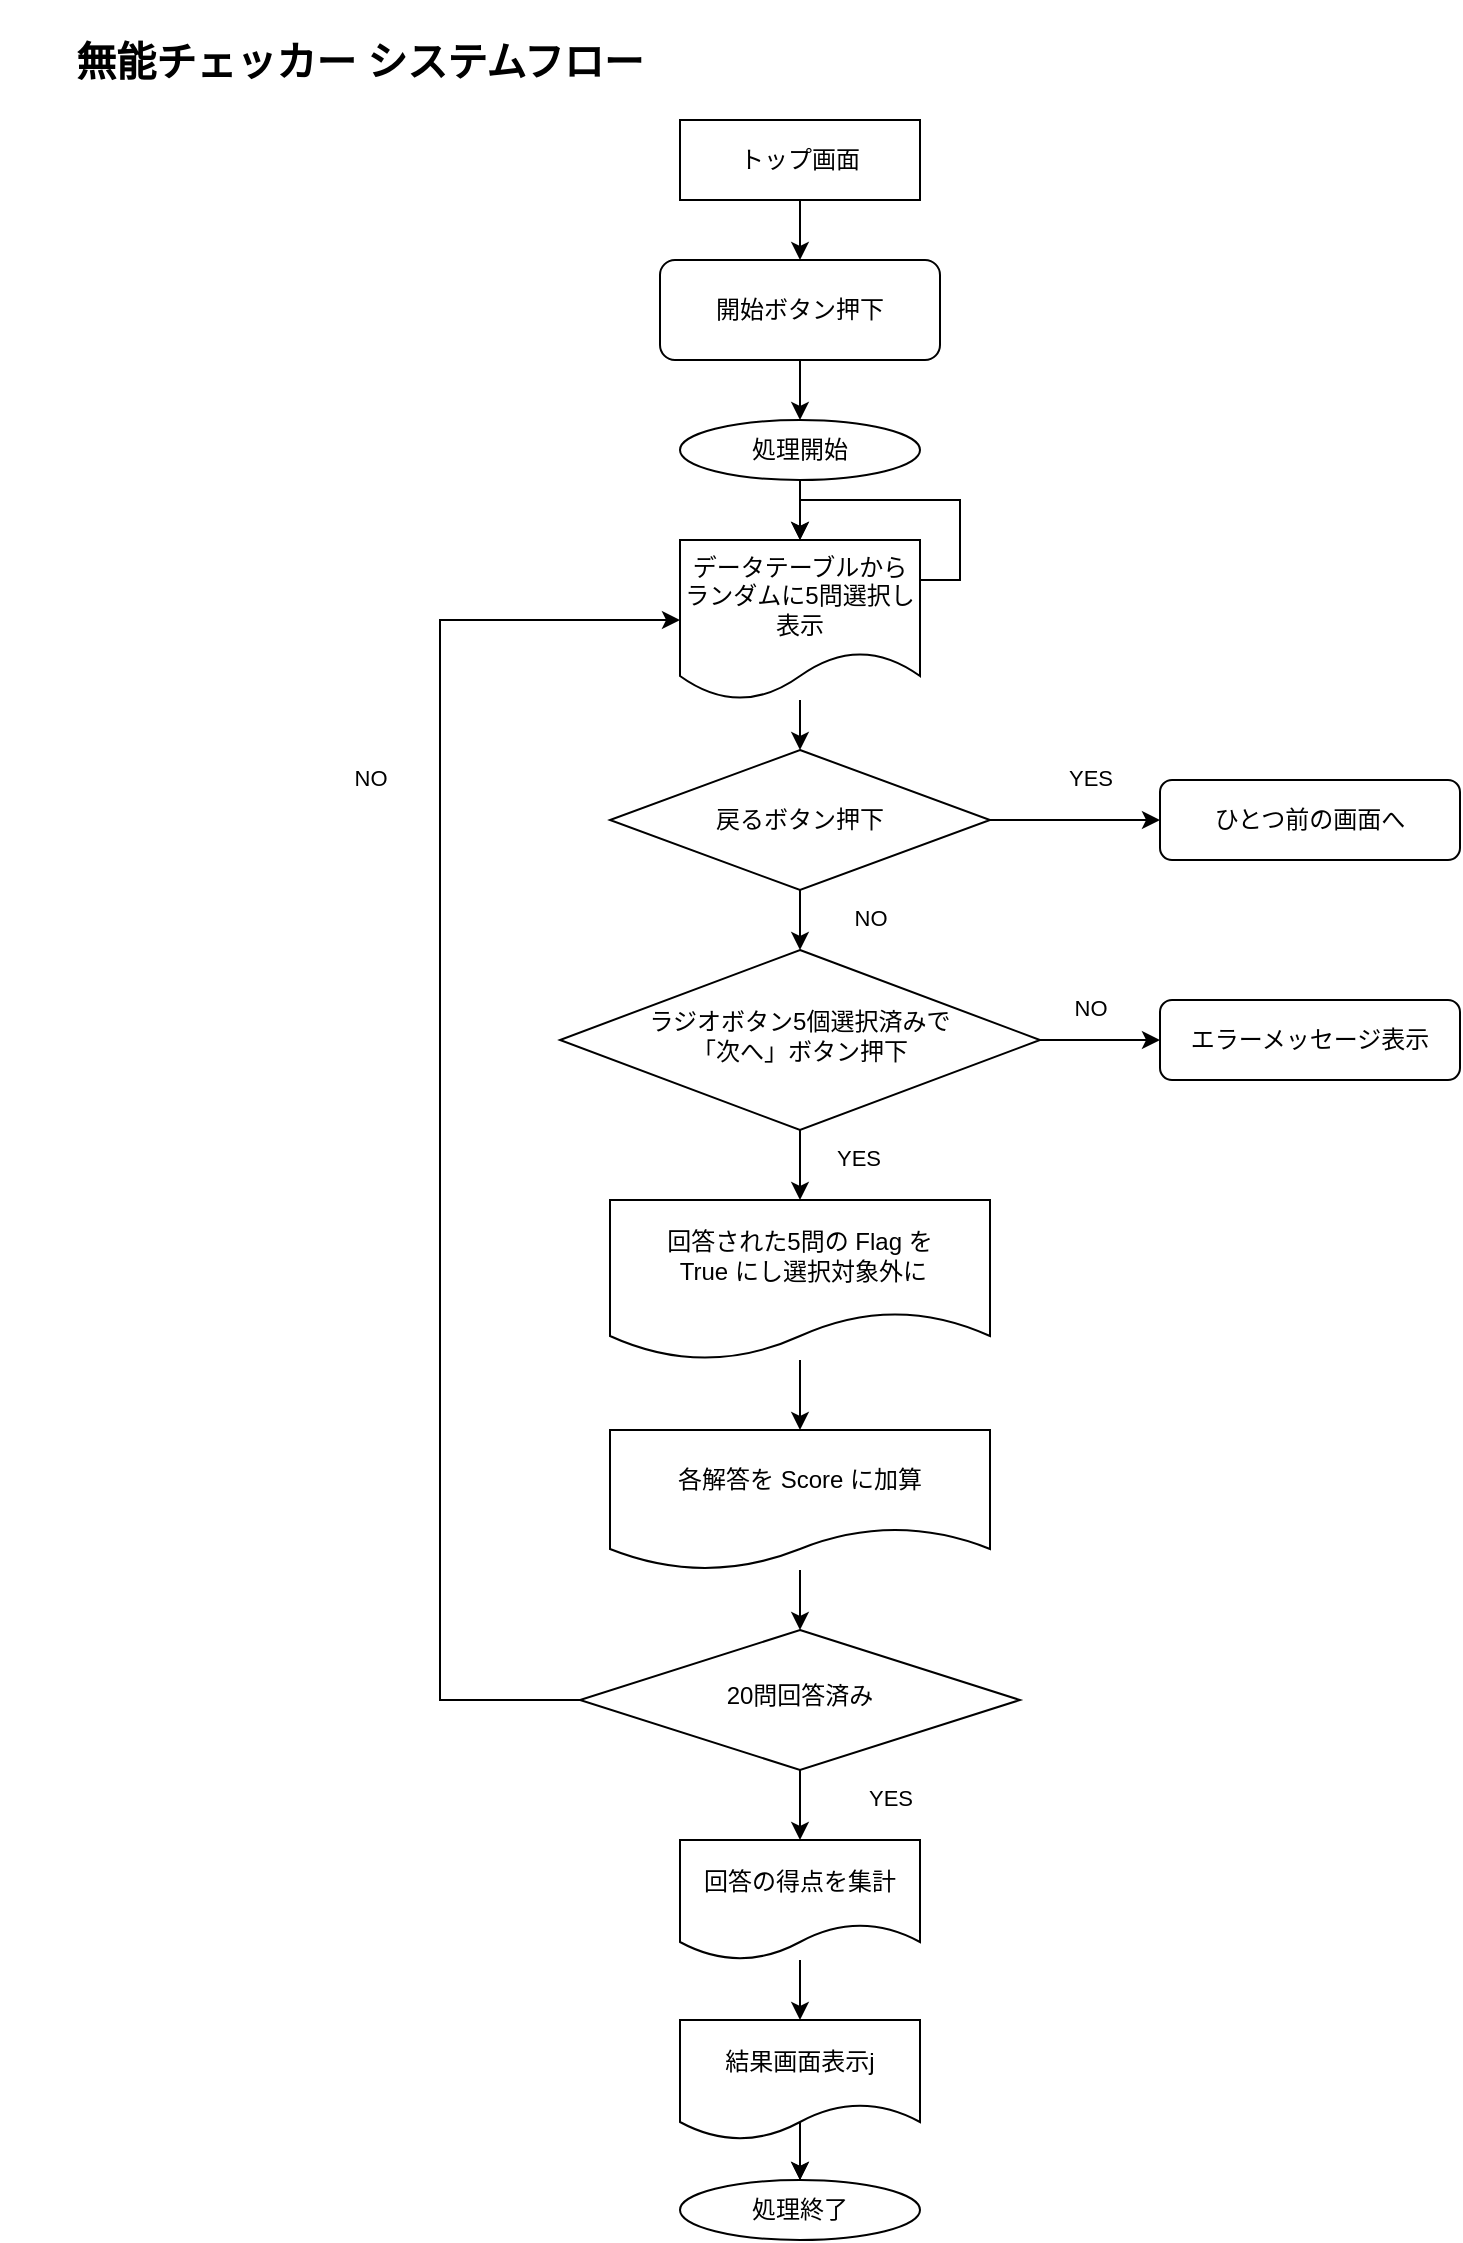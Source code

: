 <mxfile version="21.1.5" type="github">
  <diagram id="C5RBs43oDa-KdzZeNtuy" name="Page-1">
    <mxGraphModel dx="2011" dy="1164" grid="1" gridSize="10" guides="1" tooltips="1" connect="1" arrows="1" fold="1" page="1" pageScale="1" pageWidth="827" pageHeight="1169" math="0" shadow="0">
      <root>
        <mxCell id="WIyWlLk6GJQsqaUBKTNV-0" />
        <mxCell id="WIyWlLk6GJQsqaUBKTNV-1" parent="WIyWlLk6GJQsqaUBKTNV-0" />
        <mxCell id="YKjWRcPBZT_bttjxctFh-34" style="edgeStyle=orthogonalEdgeStyle;rounded=0;orthogonalLoop=1;jettySize=auto;html=1;" edge="1" parent="WIyWlLk6GJQsqaUBKTNV-1" source="WIyWlLk6GJQsqaUBKTNV-3" target="YKjWRcPBZT_bttjxctFh-56">
          <mxGeometry relative="1" as="geometry">
            <mxPoint x="420" y="230" as="targetPoint" />
          </mxGeometry>
        </mxCell>
        <mxCell id="WIyWlLk6GJQsqaUBKTNV-3" value="開始ボタン押下" style="rounded=1;whiteSpace=wrap;html=1;fontSize=12;glass=0;strokeWidth=1;shadow=0;" parent="WIyWlLk6GJQsqaUBKTNV-1" vertex="1">
          <mxGeometry x="350" y="150" width="140" height="50" as="geometry" />
        </mxCell>
        <mxCell id="YKjWRcPBZT_bttjxctFh-21" style="edgeStyle=orthogonalEdgeStyle;rounded=0;orthogonalLoop=1;jettySize=auto;html=1;" edge="1" parent="WIyWlLk6GJQsqaUBKTNV-1" source="WIyWlLk6GJQsqaUBKTNV-10" target="WIyWlLk6GJQsqaUBKTNV-12">
          <mxGeometry relative="1" as="geometry" />
        </mxCell>
        <mxCell id="YKjWRcPBZT_bttjxctFh-57" style="edgeStyle=orthogonalEdgeStyle;rounded=0;orthogonalLoop=1;jettySize=auto;html=1;entryX=0.5;entryY=0;entryDx=0;entryDy=0;" edge="1" parent="WIyWlLk6GJQsqaUBKTNV-1" source="WIyWlLk6GJQsqaUBKTNV-10" target="YKjWRcPBZT_bttjxctFh-40">
          <mxGeometry relative="1" as="geometry" />
        </mxCell>
        <mxCell id="WIyWlLk6GJQsqaUBKTNV-10" value="ラジオボタン5個選択済みで&lt;br&gt;「次へ」ボタン押下" style="rhombus;whiteSpace=wrap;html=1;shadow=0;fontFamily=Helvetica;fontSize=12;align=center;strokeWidth=1;spacing=6;spacingTop=-4;" parent="WIyWlLk6GJQsqaUBKTNV-1" vertex="1">
          <mxGeometry x="300" y="495" width="240" height="90" as="geometry" />
        </mxCell>
        <mxCell id="WIyWlLk6GJQsqaUBKTNV-12" value="エラーメッセージ表示" style="rounded=1;whiteSpace=wrap;html=1;fontSize=12;glass=0;strokeWidth=1;shadow=0;" parent="WIyWlLk6GJQsqaUBKTNV-1" vertex="1">
          <mxGeometry x="600" y="520" width="150" height="40" as="geometry" />
        </mxCell>
        <mxCell id="YKjWRcPBZT_bttjxctFh-22" style="edgeStyle=orthogonalEdgeStyle;rounded=0;orthogonalLoop=1;jettySize=auto;html=1;entryX=0;entryY=0.5;entryDx=0;entryDy=0;exitX=1;exitY=0.5;exitDx=0;exitDy=0;" edge="1" parent="WIyWlLk6GJQsqaUBKTNV-1" source="YKjWRcPBZT_bttjxctFh-9" target="YKjWRcPBZT_bttjxctFh-64">
          <mxGeometry relative="1" as="geometry">
            <mxPoint x="540" y="120" as="targetPoint" />
          </mxGeometry>
        </mxCell>
        <mxCell id="YKjWRcPBZT_bttjxctFh-23" style="edgeStyle=orthogonalEdgeStyle;rounded=0;orthogonalLoop=1;jettySize=auto;html=1;" edge="1" parent="WIyWlLk6GJQsqaUBKTNV-1" source="YKjWRcPBZT_bttjxctFh-9" target="WIyWlLk6GJQsqaUBKTNV-10">
          <mxGeometry relative="1" as="geometry" />
        </mxCell>
        <mxCell id="YKjWRcPBZT_bttjxctFh-9" value="戻るボタン押下" style="rhombus;whiteSpace=wrap;html=1;" vertex="1" parent="WIyWlLk6GJQsqaUBKTNV-1">
          <mxGeometry x="325" y="395" width="190" height="70" as="geometry" />
        </mxCell>
        <mxCell id="YKjWRcPBZT_bttjxctFh-12" style="edgeStyle=orthogonalEdgeStyle;rounded=0;orthogonalLoop=1;jettySize=auto;html=1;entryX=0.5;entryY=0;entryDx=0;entryDy=0;" edge="1" parent="WIyWlLk6GJQsqaUBKTNV-1" source="YKjWRcPBZT_bttjxctFh-11" target="WIyWlLk6GJQsqaUBKTNV-3">
          <mxGeometry relative="1" as="geometry" />
        </mxCell>
        <mxCell id="YKjWRcPBZT_bttjxctFh-11" value="トップ画面" style="rounded=0;whiteSpace=wrap;html=1;" vertex="1" parent="WIyWlLk6GJQsqaUBKTNV-1">
          <mxGeometry x="360" y="80" width="120" height="40" as="geometry" />
        </mxCell>
        <mxCell id="YKjWRcPBZT_bttjxctFh-35" style="edgeStyle=orthogonalEdgeStyle;rounded=0;orthogonalLoop=1;jettySize=auto;html=1;entryX=0.5;entryY=0;entryDx=0;entryDy=0;" edge="1" parent="WIyWlLk6GJQsqaUBKTNV-1" source="YKjWRcPBZT_bttjxctFh-39" target="YKjWRcPBZT_bttjxctFh-9">
          <mxGeometry relative="1" as="geometry">
            <mxPoint x="420" y="330" as="sourcePoint" />
          </mxGeometry>
        </mxCell>
        <mxCell id="YKjWRcPBZT_bttjxctFh-26" value="&lt;font style=&quot;font-size: 11px;&quot;&gt;&lt;span style=&quot;font-weight: normal;&quot;&gt;NO&lt;/span&gt;&lt;br&gt;&lt;/font&gt;" style="text;strokeColor=none;fillColor=none;html=1;fontSize=24;fontStyle=1;verticalAlign=middle;align=center;" vertex="1" parent="WIyWlLk6GJQsqaUBKTNV-1">
          <mxGeometry x="530" y="510" width="70" height="20" as="geometry" />
        </mxCell>
        <mxCell id="YKjWRcPBZT_bttjxctFh-28" style="edgeStyle=orthogonalEdgeStyle;rounded=0;orthogonalLoop=1;jettySize=auto;html=1;entryX=0;entryY=0.5;entryDx=0;entryDy=0;exitX=0;exitY=0.5;exitDx=0;exitDy=0;" edge="1" parent="WIyWlLk6GJQsqaUBKTNV-1" source="YKjWRcPBZT_bttjxctFh-42" target="YKjWRcPBZT_bttjxctFh-39">
          <mxGeometry relative="1" as="geometry">
            <mxPoint x="310" y="765" as="sourcePoint" />
            <mxPoint x="360" y="300" as="targetPoint" />
            <Array as="points">
              <mxPoint x="240" y="870" />
              <mxPoint x="240" y="330" />
            </Array>
          </mxGeometry>
        </mxCell>
        <mxCell id="YKjWRcPBZT_bttjxctFh-29" value="&lt;font style=&quot;font-size: 11px;&quot;&gt;&lt;span style=&quot;font-weight: normal;&quot;&gt;NO&lt;/span&gt;&lt;br&gt;&lt;/font&gt;" style="text;strokeColor=none;fillColor=none;html=1;fontSize=24;fontStyle=1;verticalAlign=middle;align=center;" vertex="1" parent="WIyWlLk6GJQsqaUBKTNV-1">
          <mxGeometry x="170" y="395" width="70" height="20" as="geometry" />
        </mxCell>
        <mxCell id="YKjWRcPBZT_bttjxctFh-32" value="&lt;font style=&quot;font-size: 11px;&quot;&gt;&lt;span style=&quot;font-weight: normal;&quot;&gt;YES&lt;/span&gt;&lt;br&gt;&lt;/font&gt;" style="text;strokeColor=none;fillColor=none;html=1;fontSize=24;fontStyle=1;verticalAlign=middle;align=center;" vertex="1" parent="WIyWlLk6GJQsqaUBKTNV-1">
          <mxGeometry x="430" y="905" width="70" height="20" as="geometry" />
        </mxCell>
        <mxCell id="YKjWRcPBZT_bttjxctFh-60" style="edgeStyle=orthogonalEdgeStyle;rounded=0;orthogonalLoop=1;jettySize=auto;html=1;entryX=0.5;entryY=0;entryDx=0;entryDy=0;" edge="1" parent="WIyWlLk6GJQsqaUBKTNV-1" target="YKjWRcPBZT_bttjxctFh-59">
          <mxGeometry relative="1" as="geometry">
            <mxPoint x="420" y="1080" as="sourcePoint" />
          </mxGeometry>
        </mxCell>
        <mxCell id="YKjWRcPBZT_bttjxctFh-38" value="&lt;b&gt;&lt;font style=&quot;font-size: 20px;&quot;&gt;無能チェッカー システムフロー&lt;/font&gt;&lt;/b&gt;" style="whiteSpace=wrap;html=1;strokeColor=none;opacity=0;" vertex="1" parent="WIyWlLk6GJQsqaUBKTNV-1">
          <mxGeometry x="20" y="20" width="360" height="60" as="geometry" />
        </mxCell>
        <mxCell id="YKjWRcPBZT_bttjxctFh-55" style="edgeStyle=orthogonalEdgeStyle;rounded=0;orthogonalLoop=1;jettySize=auto;html=1;entryX=0.5;entryY=0;entryDx=0;entryDy=0;" edge="1" parent="WIyWlLk6GJQsqaUBKTNV-1" source="YKjWRcPBZT_bttjxctFh-40" target="YKjWRcPBZT_bttjxctFh-52">
          <mxGeometry relative="1" as="geometry" />
        </mxCell>
        <mxCell id="YKjWRcPBZT_bttjxctFh-40" value="回答された5問の Flag を&lt;br&gt;&amp;nbsp;True にし選択対象外に" style="shape=document;whiteSpace=wrap;html=1;boundedLbl=1;" vertex="1" parent="WIyWlLk6GJQsqaUBKTNV-1">
          <mxGeometry x="325" y="620" width="190" height="80" as="geometry" />
        </mxCell>
        <mxCell id="YKjWRcPBZT_bttjxctFh-41" style="edgeStyle=orthogonalEdgeStyle;rounded=0;orthogonalLoop=1;jettySize=auto;html=1;exitX=0.5;exitY=1;exitDx=0;exitDy=0;" edge="1" parent="WIyWlLk6GJQsqaUBKTNV-1" source="YKjWRcPBZT_bttjxctFh-32" target="YKjWRcPBZT_bttjxctFh-32">
          <mxGeometry relative="1" as="geometry" />
        </mxCell>
        <mxCell id="YKjWRcPBZT_bttjxctFh-48" style="edgeStyle=orthogonalEdgeStyle;rounded=0;orthogonalLoop=1;jettySize=auto;html=1;entryX=0.5;entryY=0;entryDx=0;entryDy=0;" edge="1" parent="WIyWlLk6GJQsqaUBKTNV-1" source="YKjWRcPBZT_bttjxctFh-42" target="YKjWRcPBZT_bttjxctFh-43">
          <mxGeometry relative="1" as="geometry" />
        </mxCell>
        <mxCell id="YKjWRcPBZT_bttjxctFh-42" value="20問回答済み" style="rhombus;whiteSpace=wrap;html=1;shadow=0;fontFamily=Helvetica;fontSize=12;align=center;strokeWidth=1;spacing=6;spacingTop=-4;" vertex="1" parent="WIyWlLk6GJQsqaUBKTNV-1">
          <mxGeometry x="310" y="835" width="220" height="70" as="geometry" />
        </mxCell>
        <mxCell id="YKjWRcPBZT_bttjxctFh-69" style="edgeStyle=orthogonalEdgeStyle;rounded=0;orthogonalLoop=1;jettySize=auto;html=1;entryX=0.5;entryY=0;entryDx=0;entryDy=0;" edge="1" parent="WIyWlLk6GJQsqaUBKTNV-1" source="YKjWRcPBZT_bttjxctFh-43" target="YKjWRcPBZT_bttjxctFh-67">
          <mxGeometry relative="1" as="geometry" />
        </mxCell>
        <mxCell id="YKjWRcPBZT_bttjxctFh-43" value="回答の得点を集計" style="shape=document;whiteSpace=wrap;html=1;boundedLbl=1;" vertex="1" parent="WIyWlLk6GJQsqaUBKTNV-1">
          <mxGeometry x="360" y="940" width="120" height="60" as="geometry" />
        </mxCell>
        <mxCell id="YKjWRcPBZT_bttjxctFh-53" value="" style="edgeStyle=orthogonalEdgeStyle;rounded=0;orthogonalLoop=1;jettySize=auto;html=1;entryX=0.5;entryY=0;entryDx=0;entryDy=0;" edge="1" parent="WIyWlLk6GJQsqaUBKTNV-1" target="YKjWRcPBZT_bttjxctFh-52">
          <mxGeometry relative="1" as="geometry">
            <mxPoint x="420" y="750" as="sourcePoint" />
            <mxPoint x="420" y="835" as="targetPoint" />
          </mxGeometry>
        </mxCell>
        <mxCell id="YKjWRcPBZT_bttjxctFh-54" style="edgeStyle=orthogonalEdgeStyle;rounded=0;orthogonalLoop=1;jettySize=auto;html=1;" edge="1" parent="WIyWlLk6GJQsqaUBKTNV-1" source="YKjWRcPBZT_bttjxctFh-52" target="YKjWRcPBZT_bttjxctFh-42">
          <mxGeometry relative="1" as="geometry" />
        </mxCell>
        <mxCell id="YKjWRcPBZT_bttjxctFh-52" value="各解答を Score に加算" style="shape=document;whiteSpace=wrap;html=1;boundedLbl=1;" vertex="1" parent="WIyWlLk6GJQsqaUBKTNV-1">
          <mxGeometry x="325" y="735" width="190" height="70" as="geometry" />
        </mxCell>
        <mxCell id="YKjWRcPBZT_bttjxctFh-58" style="edgeStyle=orthogonalEdgeStyle;rounded=0;orthogonalLoop=1;jettySize=auto;html=1;entryX=0.5;entryY=0;entryDx=0;entryDy=0;" edge="1" parent="WIyWlLk6GJQsqaUBKTNV-1" source="YKjWRcPBZT_bttjxctFh-56" target="YKjWRcPBZT_bttjxctFh-39">
          <mxGeometry relative="1" as="geometry" />
        </mxCell>
        <mxCell id="YKjWRcPBZT_bttjxctFh-56" value="処理開始" style="ellipse;whiteSpace=wrap;html=1;" vertex="1" parent="WIyWlLk6GJQsqaUBKTNV-1">
          <mxGeometry x="360" y="230" width="120" height="30" as="geometry" />
        </mxCell>
        <mxCell id="YKjWRcPBZT_bttjxctFh-59" value="処理終了" style="ellipse;whiteSpace=wrap;html=1;" vertex="1" parent="WIyWlLk6GJQsqaUBKTNV-1">
          <mxGeometry x="360" y="1110" width="120" height="30" as="geometry" />
        </mxCell>
        <mxCell id="YKjWRcPBZT_bttjxctFh-62" value="" style="edgeStyle=orthogonalEdgeStyle;rounded=0;orthogonalLoop=1;jettySize=auto;html=1;entryX=0.5;entryY=0;entryDx=0;entryDy=0;" edge="1" parent="WIyWlLk6GJQsqaUBKTNV-1" target="YKjWRcPBZT_bttjxctFh-39">
          <mxGeometry relative="1" as="geometry">
            <mxPoint x="420" y="330" as="sourcePoint" />
            <mxPoint x="420" y="410" as="targetPoint" />
          </mxGeometry>
        </mxCell>
        <mxCell id="YKjWRcPBZT_bttjxctFh-39" value="データテーブルからランダムに5問選択し表示" style="shape=document;whiteSpace=wrap;html=1;boundedLbl=1;" vertex="1" parent="WIyWlLk6GJQsqaUBKTNV-1">
          <mxGeometry x="360" y="290" width="120" height="80" as="geometry" />
        </mxCell>
        <mxCell id="YKjWRcPBZT_bttjxctFh-63" value="&lt;font style=&quot;font-size: 11px;&quot;&gt;&lt;span style=&quot;font-weight: normal;&quot;&gt;YES&lt;/span&gt;&lt;br&gt;&lt;/font&gt;" style="text;strokeColor=none;fillColor=none;html=1;fontSize=24;fontStyle=1;verticalAlign=middle;align=center;" vertex="1" parent="WIyWlLk6GJQsqaUBKTNV-1">
          <mxGeometry x="414" y="585" width="70" height="20" as="geometry" />
        </mxCell>
        <mxCell id="YKjWRcPBZT_bttjxctFh-64" value="ひとつ前の画面へ" style="rounded=1;whiteSpace=wrap;html=1;fontSize=12;glass=0;strokeWidth=1;shadow=0;" vertex="1" parent="WIyWlLk6GJQsqaUBKTNV-1">
          <mxGeometry x="600" y="410" width="150" height="40" as="geometry" />
        </mxCell>
        <mxCell id="YKjWRcPBZT_bttjxctFh-65" value="&lt;font style=&quot;font-size: 11px;&quot;&gt;&lt;span style=&quot;font-weight: normal;&quot;&gt;NO&lt;/span&gt;&lt;br&gt;&lt;/font&gt;" style="text;strokeColor=none;fillColor=none;html=1;fontSize=24;fontStyle=1;verticalAlign=middle;align=center;" vertex="1" parent="WIyWlLk6GJQsqaUBKTNV-1">
          <mxGeometry x="420" y="465" width="70" height="20" as="geometry" />
        </mxCell>
        <mxCell id="YKjWRcPBZT_bttjxctFh-66" value="&lt;font style=&quot;font-size: 11px;&quot;&gt;&lt;span style=&quot;font-weight: normal;&quot;&gt;YES&lt;/span&gt;&lt;br&gt;&lt;/font&gt;" style="text;strokeColor=none;fillColor=none;html=1;fontSize=24;fontStyle=1;verticalAlign=middle;align=center;" vertex="1" parent="WIyWlLk6GJQsqaUBKTNV-1">
          <mxGeometry x="530" y="395" width="70" height="20" as="geometry" />
        </mxCell>
        <mxCell id="YKjWRcPBZT_bttjxctFh-70" value="" style="edgeStyle=orthogonalEdgeStyle;rounded=0;orthogonalLoop=1;jettySize=auto;html=1;" edge="1" parent="WIyWlLk6GJQsqaUBKTNV-1" source="YKjWRcPBZT_bttjxctFh-67" target="YKjWRcPBZT_bttjxctFh-59">
          <mxGeometry relative="1" as="geometry" />
        </mxCell>
        <mxCell id="YKjWRcPBZT_bttjxctFh-67" value="結果画面表示j" style="shape=document;whiteSpace=wrap;html=1;boundedLbl=1;" vertex="1" parent="WIyWlLk6GJQsqaUBKTNV-1">
          <mxGeometry x="360" y="1030" width="120" height="60" as="geometry" />
        </mxCell>
      </root>
    </mxGraphModel>
  </diagram>
</mxfile>
